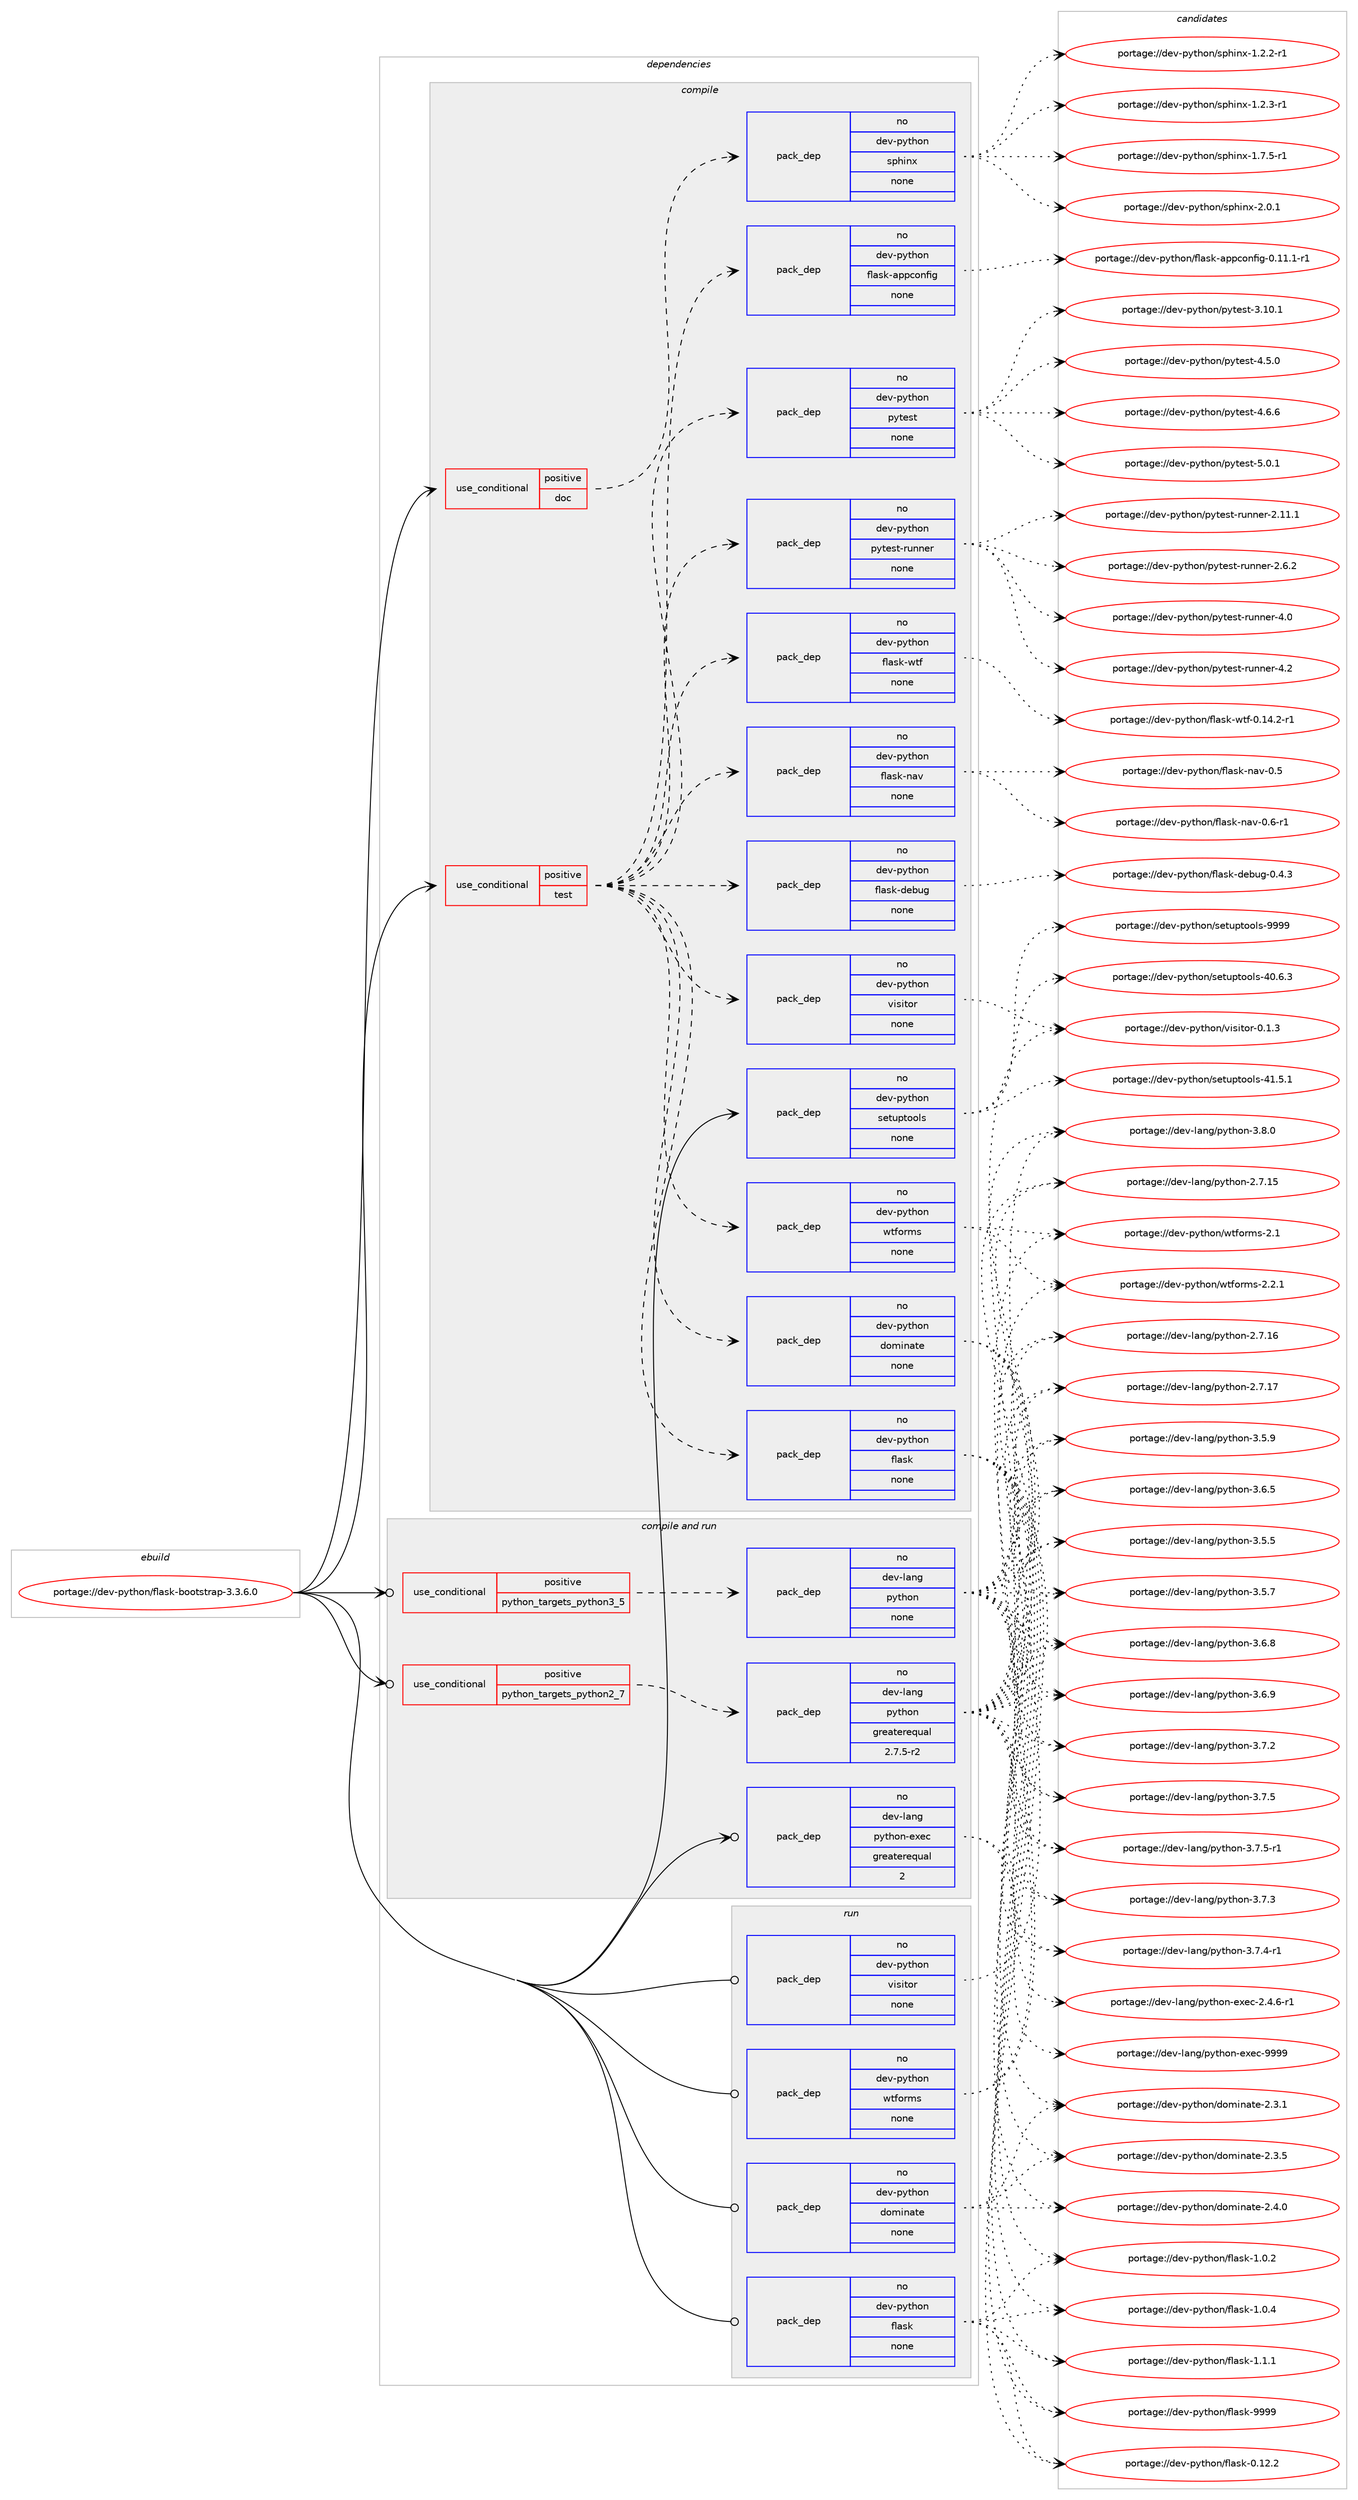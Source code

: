 digraph prolog {

# *************
# Graph options
# *************

newrank=true;
concentrate=true;
compound=true;
graph [rankdir=LR,fontname=Helvetica,fontsize=10,ranksep=1.5];#, ranksep=2.5, nodesep=0.2];
edge  [arrowhead=vee];
node  [fontname=Helvetica,fontsize=10];

# **********
# The ebuild
# **********

subgraph cluster_leftcol {
color=gray;
rank=same;
label=<<i>ebuild</i>>;
id [label="portage://dev-python/flask-bootstrap-3.3.6.0", color=red, width=4, href="../dev-python/flask-bootstrap-3.3.6.0.svg"];
}

# ****************
# The dependencies
# ****************

subgraph cluster_midcol {
color=gray;
label=<<i>dependencies</i>>;
subgraph cluster_compile {
fillcolor="#eeeeee";
style=filled;
label=<<i>compile</i>>;
subgraph cond28784 {
dependency139916 [label=<<TABLE BORDER="0" CELLBORDER="1" CELLSPACING="0" CELLPADDING="4"><TR><TD ROWSPAN="3" CELLPADDING="10">use_conditional</TD></TR><TR><TD>positive</TD></TR><TR><TD>doc</TD></TR></TABLE>>, shape=none, color=red];
subgraph pack107804 {
dependency139917 [label=<<TABLE BORDER="0" CELLBORDER="1" CELLSPACING="0" CELLPADDING="4" WIDTH="220"><TR><TD ROWSPAN="6" CELLPADDING="30">pack_dep</TD></TR><TR><TD WIDTH="110">no</TD></TR><TR><TD>dev-python</TD></TR><TR><TD>sphinx</TD></TR><TR><TD>none</TD></TR><TR><TD></TD></TR></TABLE>>, shape=none, color=blue];
}
dependency139916:e -> dependency139917:w [weight=20,style="dashed",arrowhead="vee"];
}
id:e -> dependency139916:w [weight=20,style="solid",arrowhead="vee"];
subgraph cond28785 {
dependency139918 [label=<<TABLE BORDER="0" CELLBORDER="1" CELLSPACING="0" CELLPADDING="4"><TR><TD ROWSPAN="3" CELLPADDING="10">use_conditional</TD></TR><TR><TD>positive</TD></TR><TR><TD>test</TD></TR></TABLE>>, shape=none, color=red];
subgraph pack107805 {
dependency139919 [label=<<TABLE BORDER="0" CELLBORDER="1" CELLSPACING="0" CELLPADDING="4" WIDTH="220"><TR><TD ROWSPAN="6" CELLPADDING="30">pack_dep</TD></TR><TR><TD WIDTH="110">no</TD></TR><TR><TD>dev-python</TD></TR><TR><TD>flask-appconfig</TD></TR><TR><TD>none</TD></TR><TR><TD></TD></TR></TABLE>>, shape=none, color=blue];
}
dependency139918:e -> dependency139919:w [weight=20,style="dashed",arrowhead="vee"];
subgraph pack107806 {
dependency139920 [label=<<TABLE BORDER="0" CELLBORDER="1" CELLSPACING="0" CELLPADDING="4" WIDTH="220"><TR><TD ROWSPAN="6" CELLPADDING="30">pack_dep</TD></TR><TR><TD WIDTH="110">no</TD></TR><TR><TD>dev-python</TD></TR><TR><TD>flask-debug</TD></TR><TR><TD>none</TD></TR><TR><TD></TD></TR></TABLE>>, shape=none, color=blue];
}
dependency139918:e -> dependency139920:w [weight=20,style="dashed",arrowhead="vee"];
subgraph pack107807 {
dependency139921 [label=<<TABLE BORDER="0" CELLBORDER="1" CELLSPACING="0" CELLPADDING="4" WIDTH="220"><TR><TD ROWSPAN="6" CELLPADDING="30">pack_dep</TD></TR><TR><TD WIDTH="110">no</TD></TR><TR><TD>dev-python</TD></TR><TR><TD>flask-nav</TD></TR><TR><TD>none</TD></TR><TR><TD></TD></TR></TABLE>>, shape=none, color=blue];
}
dependency139918:e -> dependency139921:w [weight=20,style="dashed",arrowhead="vee"];
subgraph pack107808 {
dependency139922 [label=<<TABLE BORDER="0" CELLBORDER="1" CELLSPACING="0" CELLPADDING="4" WIDTH="220"><TR><TD ROWSPAN="6" CELLPADDING="30">pack_dep</TD></TR><TR><TD WIDTH="110">no</TD></TR><TR><TD>dev-python</TD></TR><TR><TD>flask-wtf</TD></TR><TR><TD>none</TD></TR><TR><TD></TD></TR></TABLE>>, shape=none, color=blue];
}
dependency139918:e -> dependency139922:w [weight=20,style="dashed",arrowhead="vee"];
subgraph pack107809 {
dependency139923 [label=<<TABLE BORDER="0" CELLBORDER="1" CELLSPACING="0" CELLPADDING="4" WIDTH="220"><TR><TD ROWSPAN="6" CELLPADDING="30">pack_dep</TD></TR><TR><TD WIDTH="110">no</TD></TR><TR><TD>dev-python</TD></TR><TR><TD>pytest-runner</TD></TR><TR><TD>none</TD></TR><TR><TD></TD></TR></TABLE>>, shape=none, color=blue];
}
dependency139918:e -> dependency139923:w [weight=20,style="dashed",arrowhead="vee"];
subgraph pack107810 {
dependency139924 [label=<<TABLE BORDER="0" CELLBORDER="1" CELLSPACING="0" CELLPADDING="4" WIDTH="220"><TR><TD ROWSPAN="6" CELLPADDING="30">pack_dep</TD></TR><TR><TD WIDTH="110">no</TD></TR><TR><TD>dev-python</TD></TR><TR><TD>pytest</TD></TR><TR><TD>none</TD></TR><TR><TD></TD></TR></TABLE>>, shape=none, color=blue];
}
dependency139918:e -> dependency139924:w [weight=20,style="dashed",arrowhead="vee"];
subgraph pack107811 {
dependency139925 [label=<<TABLE BORDER="0" CELLBORDER="1" CELLSPACING="0" CELLPADDING="4" WIDTH="220"><TR><TD ROWSPAN="6" CELLPADDING="30">pack_dep</TD></TR><TR><TD WIDTH="110">no</TD></TR><TR><TD>dev-python</TD></TR><TR><TD>dominate</TD></TR><TR><TD>none</TD></TR><TR><TD></TD></TR></TABLE>>, shape=none, color=blue];
}
dependency139918:e -> dependency139925:w [weight=20,style="dashed",arrowhead="vee"];
subgraph pack107812 {
dependency139926 [label=<<TABLE BORDER="0" CELLBORDER="1" CELLSPACING="0" CELLPADDING="4" WIDTH="220"><TR><TD ROWSPAN="6" CELLPADDING="30">pack_dep</TD></TR><TR><TD WIDTH="110">no</TD></TR><TR><TD>dev-python</TD></TR><TR><TD>flask</TD></TR><TR><TD>none</TD></TR><TR><TD></TD></TR></TABLE>>, shape=none, color=blue];
}
dependency139918:e -> dependency139926:w [weight=20,style="dashed",arrowhead="vee"];
subgraph pack107813 {
dependency139927 [label=<<TABLE BORDER="0" CELLBORDER="1" CELLSPACING="0" CELLPADDING="4" WIDTH="220"><TR><TD ROWSPAN="6" CELLPADDING="30">pack_dep</TD></TR><TR><TD WIDTH="110">no</TD></TR><TR><TD>dev-python</TD></TR><TR><TD>visitor</TD></TR><TR><TD>none</TD></TR><TR><TD></TD></TR></TABLE>>, shape=none, color=blue];
}
dependency139918:e -> dependency139927:w [weight=20,style="dashed",arrowhead="vee"];
subgraph pack107814 {
dependency139928 [label=<<TABLE BORDER="0" CELLBORDER="1" CELLSPACING="0" CELLPADDING="4" WIDTH="220"><TR><TD ROWSPAN="6" CELLPADDING="30">pack_dep</TD></TR><TR><TD WIDTH="110">no</TD></TR><TR><TD>dev-python</TD></TR><TR><TD>wtforms</TD></TR><TR><TD>none</TD></TR><TR><TD></TD></TR></TABLE>>, shape=none, color=blue];
}
dependency139918:e -> dependency139928:w [weight=20,style="dashed",arrowhead="vee"];
}
id:e -> dependency139918:w [weight=20,style="solid",arrowhead="vee"];
subgraph pack107815 {
dependency139929 [label=<<TABLE BORDER="0" CELLBORDER="1" CELLSPACING="0" CELLPADDING="4" WIDTH="220"><TR><TD ROWSPAN="6" CELLPADDING="30">pack_dep</TD></TR><TR><TD WIDTH="110">no</TD></TR><TR><TD>dev-python</TD></TR><TR><TD>setuptools</TD></TR><TR><TD>none</TD></TR><TR><TD></TD></TR></TABLE>>, shape=none, color=blue];
}
id:e -> dependency139929:w [weight=20,style="solid",arrowhead="vee"];
}
subgraph cluster_compileandrun {
fillcolor="#eeeeee";
style=filled;
label=<<i>compile and run</i>>;
subgraph cond28786 {
dependency139930 [label=<<TABLE BORDER="0" CELLBORDER="1" CELLSPACING="0" CELLPADDING="4"><TR><TD ROWSPAN="3" CELLPADDING="10">use_conditional</TD></TR><TR><TD>positive</TD></TR><TR><TD>python_targets_python2_7</TD></TR></TABLE>>, shape=none, color=red];
subgraph pack107816 {
dependency139931 [label=<<TABLE BORDER="0" CELLBORDER="1" CELLSPACING="0" CELLPADDING="4" WIDTH="220"><TR><TD ROWSPAN="6" CELLPADDING="30">pack_dep</TD></TR><TR><TD WIDTH="110">no</TD></TR><TR><TD>dev-lang</TD></TR><TR><TD>python</TD></TR><TR><TD>greaterequal</TD></TR><TR><TD>2.7.5-r2</TD></TR></TABLE>>, shape=none, color=blue];
}
dependency139930:e -> dependency139931:w [weight=20,style="dashed",arrowhead="vee"];
}
id:e -> dependency139930:w [weight=20,style="solid",arrowhead="odotvee"];
subgraph cond28787 {
dependency139932 [label=<<TABLE BORDER="0" CELLBORDER="1" CELLSPACING="0" CELLPADDING="4"><TR><TD ROWSPAN="3" CELLPADDING="10">use_conditional</TD></TR><TR><TD>positive</TD></TR><TR><TD>python_targets_python3_5</TD></TR></TABLE>>, shape=none, color=red];
subgraph pack107817 {
dependency139933 [label=<<TABLE BORDER="0" CELLBORDER="1" CELLSPACING="0" CELLPADDING="4" WIDTH="220"><TR><TD ROWSPAN="6" CELLPADDING="30">pack_dep</TD></TR><TR><TD WIDTH="110">no</TD></TR><TR><TD>dev-lang</TD></TR><TR><TD>python</TD></TR><TR><TD>none</TD></TR><TR><TD></TD></TR></TABLE>>, shape=none, color=blue];
}
dependency139932:e -> dependency139933:w [weight=20,style="dashed",arrowhead="vee"];
}
id:e -> dependency139932:w [weight=20,style="solid",arrowhead="odotvee"];
subgraph pack107818 {
dependency139934 [label=<<TABLE BORDER="0" CELLBORDER="1" CELLSPACING="0" CELLPADDING="4" WIDTH="220"><TR><TD ROWSPAN="6" CELLPADDING="30">pack_dep</TD></TR><TR><TD WIDTH="110">no</TD></TR><TR><TD>dev-lang</TD></TR><TR><TD>python-exec</TD></TR><TR><TD>greaterequal</TD></TR><TR><TD>2</TD></TR></TABLE>>, shape=none, color=blue];
}
id:e -> dependency139934:w [weight=20,style="solid",arrowhead="odotvee"];
}
subgraph cluster_run {
fillcolor="#eeeeee";
style=filled;
label=<<i>run</i>>;
subgraph pack107819 {
dependency139935 [label=<<TABLE BORDER="0" CELLBORDER="1" CELLSPACING="0" CELLPADDING="4" WIDTH="220"><TR><TD ROWSPAN="6" CELLPADDING="30">pack_dep</TD></TR><TR><TD WIDTH="110">no</TD></TR><TR><TD>dev-python</TD></TR><TR><TD>dominate</TD></TR><TR><TD>none</TD></TR><TR><TD></TD></TR></TABLE>>, shape=none, color=blue];
}
id:e -> dependency139935:w [weight=20,style="solid",arrowhead="odot"];
subgraph pack107820 {
dependency139936 [label=<<TABLE BORDER="0" CELLBORDER="1" CELLSPACING="0" CELLPADDING="4" WIDTH="220"><TR><TD ROWSPAN="6" CELLPADDING="30">pack_dep</TD></TR><TR><TD WIDTH="110">no</TD></TR><TR><TD>dev-python</TD></TR><TR><TD>flask</TD></TR><TR><TD>none</TD></TR><TR><TD></TD></TR></TABLE>>, shape=none, color=blue];
}
id:e -> dependency139936:w [weight=20,style="solid",arrowhead="odot"];
subgraph pack107821 {
dependency139937 [label=<<TABLE BORDER="0" CELLBORDER="1" CELLSPACING="0" CELLPADDING="4" WIDTH="220"><TR><TD ROWSPAN="6" CELLPADDING="30">pack_dep</TD></TR><TR><TD WIDTH="110">no</TD></TR><TR><TD>dev-python</TD></TR><TR><TD>visitor</TD></TR><TR><TD>none</TD></TR><TR><TD></TD></TR></TABLE>>, shape=none, color=blue];
}
id:e -> dependency139937:w [weight=20,style="solid",arrowhead="odot"];
subgraph pack107822 {
dependency139938 [label=<<TABLE BORDER="0" CELLBORDER="1" CELLSPACING="0" CELLPADDING="4" WIDTH="220"><TR><TD ROWSPAN="6" CELLPADDING="30">pack_dep</TD></TR><TR><TD WIDTH="110">no</TD></TR><TR><TD>dev-python</TD></TR><TR><TD>wtforms</TD></TR><TR><TD>none</TD></TR><TR><TD></TD></TR></TABLE>>, shape=none, color=blue];
}
id:e -> dependency139938:w [weight=20,style="solid",arrowhead="odot"];
}
}

# **************
# The candidates
# **************

subgraph cluster_choices {
rank=same;
color=gray;
label=<<i>candidates</i>>;

subgraph choice107804 {
color=black;
nodesep=1;
choiceportage10010111845112121116104111110471151121041051101204549465046504511449 [label="portage://dev-python/sphinx-1.2.2-r1", color=red, width=4,href="../dev-python/sphinx-1.2.2-r1.svg"];
choiceportage10010111845112121116104111110471151121041051101204549465046514511449 [label="portage://dev-python/sphinx-1.2.3-r1", color=red, width=4,href="../dev-python/sphinx-1.2.3-r1.svg"];
choiceportage10010111845112121116104111110471151121041051101204549465546534511449 [label="portage://dev-python/sphinx-1.7.5-r1", color=red, width=4,href="../dev-python/sphinx-1.7.5-r1.svg"];
choiceportage1001011184511212111610411111047115112104105110120455046484649 [label="portage://dev-python/sphinx-2.0.1", color=red, width=4,href="../dev-python/sphinx-2.0.1.svg"];
dependency139917:e -> choiceportage10010111845112121116104111110471151121041051101204549465046504511449:w [style=dotted,weight="100"];
dependency139917:e -> choiceportage10010111845112121116104111110471151121041051101204549465046514511449:w [style=dotted,weight="100"];
dependency139917:e -> choiceportage10010111845112121116104111110471151121041051101204549465546534511449:w [style=dotted,weight="100"];
dependency139917:e -> choiceportage1001011184511212111610411111047115112104105110120455046484649:w [style=dotted,weight="100"];
}
subgraph choice107805 {
color=black;
nodesep=1;
choiceportage100101118451121211161041111104710210897115107459711211299111110102105103454846494946494511449 [label="portage://dev-python/flask-appconfig-0.11.1-r1", color=red, width=4,href="../dev-python/flask-appconfig-0.11.1-r1.svg"];
dependency139919:e -> choiceportage100101118451121211161041111104710210897115107459711211299111110102105103454846494946494511449:w [style=dotted,weight="100"];
}
subgraph choice107806 {
color=black;
nodesep=1;
choiceportage1001011184511212111610411111047102108971151074510010198117103454846524651 [label="portage://dev-python/flask-debug-0.4.3", color=red, width=4,href="../dev-python/flask-debug-0.4.3.svg"];
dependency139920:e -> choiceportage1001011184511212111610411111047102108971151074510010198117103454846524651:w [style=dotted,weight="100"];
}
subgraph choice107807 {
color=black;
nodesep=1;
choiceportage100101118451121211161041111104710210897115107451109711845484653 [label="portage://dev-python/flask-nav-0.5", color=red, width=4,href="../dev-python/flask-nav-0.5.svg"];
choiceportage1001011184511212111610411111047102108971151074511097118454846544511449 [label="portage://dev-python/flask-nav-0.6-r1", color=red, width=4,href="../dev-python/flask-nav-0.6-r1.svg"];
dependency139921:e -> choiceportage100101118451121211161041111104710210897115107451109711845484653:w [style=dotted,weight="100"];
dependency139921:e -> choiceportage1001011184511212111610411111047102108971151074511097118454846544511449:w [style=dotted,weight="100"];
}
subgraph choice107808 {
color=black;
nodesep=1;
choiceportage10010111845112121116104111110471021089711510745119116102454846495246504511449 [label="portage://dev-python/flask-wtf-0.14.2-r1", color=red, width=4,href="../dev-python/flask-wtf-0.14.2-r1.svg"];
dependency139922:e -> choiceportage10010111845112121116104111110471021089711510745119116102454846495246504511449:w [style=dotted,weight="100"];
}
subgraph choice107809 {
color=black;
nodesep=1;
choiceportage10010111845112121116104111110471121211161011151164511411711011010111445504649494649 [label="portage://dev-python/pytest-runner-2.11.1", color=red, width=4,href="../dev-python/pytest-runner-2.11.1.svg"];
choiceportage100101118451121211161041111104711212111610111511645114117110110101114455046544650 [label="portage://dev-python/pytest-runner-2.6.2", color=red, width=4,href="../dev-python/pytest-runner-2.6.2.svg"];
choiceportage10010111845112121116104111110471121211161011151164511411711011010111445524648 [label="portage://dev-python/pytest-runner-4.0", color=red, width=4,href="../dev-python/pytest-runner-4.0.svg"];
choiceportage10010111845112121116104111110471121211161011151164511411711011010111445524650 [label="portage://dev-python/pytest-runner-4.2", color=red, width=4,href="../dev-python/pytest-runner-4.2.svg"];
dependency139923:e -> choiceportage10010111845112121116104111110471121211161011151164511411711011010111445504649494649:w [style=dotted,weight="100"];
dependency139923:e -> choiceportage100101118451121211161041111104711212111610111511645114117110110101114455046544650:w [style=dotted,weight="100"];
dependency139923:e -> choiceportage10010111845112121116104111110471121211161011151164511411711011010111445524648:w [style=dotted,weight="100"];
dependency139923:e -> choiceportage10010111845112121116104111110471121211161011151164511411711011010111445524650:w [style=dotted,weight="100"];
}
subgraph choice107810 {
color=black;
nodesep=1;
choiceportage100101118451121211161041111104711212111610111511645514649484649 [label="portage://dev-python/pytest-3.10.1", color=red, width=4,href="../dev-python/pytest-3.10.1.svg"];
choiceportage1001011184511212111610411111047112121116101115116455246534648 [label="portage://dev-python/pytest-4.5.0", color=red, width=4,href="../dev-python/pytest-4.5.0.svg"];
choiceportage1001011184511212111610411111047112121116101115116455246544654 [label="portage://dev-python/pytest-4.6.6", color=red, width=4,href="../dev-python/pytest-4.6.6.svg"];
choiceportage1001011184511212111610411111047112121116101115116455346484649 [label="portage://dev-python/pytest-5.0.1", color=red, width=4,href="../dev-python/pytest-5.0.1.svg"];
dependency139924:e -> choiceportage100101118451121211161041111104711212111610111511645514649484649:w [style=dotted,weight="100"];
dependency139924:e -> choiceportage1001011184511212111610411111047112121116101115116455246534648:w [style=dotted,weight="100"];
dependency139924:e -> choiceportage1001011184511212111610411111047112121116101115116455246544654:w [style=dotted,weight="100"];
dependency139924:e -> choiceportage1001011184511212111610411111047112121116101115116455346484649:w [style=dotted,weight="100"];
}
subgraph choice107811 {
color=black;
nodesep=1;
choiceportage100101118451121211161041111104710011110910511097116101455046514649 [label="portage://dev-python/dominate-2.3.1", color=red, width=4,href="../dev-python/dominate-2.3.1.svg"];
choiceportage100101118451121211161041111104710011110910511097116101455046514653 [label="portage://dev-python/dominate-2.3.5", color=red, width=4,href="../dev-python/dominate-2.3.5.svg"];
choiceportage100101118451121211161041111104710011110910511097116101455046524648 [label="portage://dev-python/dominate-2.4.0", color=red, width=4,href="../dev-python/dominate-2.4.0.svg"];
dependency139925:e -> choiceportage100101118451121211161041111104710011110910511097116101455046514649:w [style=dotted,weight="100"];
dependency139925:e -> choiceportage100101118451121211161041111104710011110910511097116101455046514653:w [style=dotted,weight="100"];
dependency139925:e -> choiceportage100101118451121211161041111104710011110910511097116101455046524648:w [style=dotted,weight="100"];
}
subgraph choice107812 {
color=black;
nodesep=1;
choiceportage10010111845112121116104111110471021089711510745484649504650 [label="portage://dev-python/flask-0.12.2", color=red, width=4,href="../dev-python/flask-0.12.2.svg"];
choiceportage100101118451121211161041111104710210897115107454946484650 [label="portage://dev-python/flask-1.0.2", color=red, width=4,href="../dev-python/flask-1.0.2.svg"];
choiceportage100101118451121211161041111104710210897115107454946484652 [label="portage://dev-python/flask-1.0.4", color=red, width=4,href="../dev-python/flask-1.0.4.svg"];
choiceportage100101118451121211161041111104710210897115107454946494649 [label="portage://dev-python/flask-1.1.1", color=red, width=4,href="../dev-python/flask-1.1.1.svg"];
choiceportage1001011184511212111610411111047102108971151074557575757 [label="portage://dev-python/flask-9999", color=red, width=4,href="../dev-python/flask-9999.svg"];
dependency139926:e -> choiceportage10010111845112121116104111110471021089711510745484649504650:w [style=dotted,weight="100"];
dependency139926:e -> choiceportage100101118451121211161041111104710210897115107454946484650:w [style=dotted,weight="100"];
dependency139926:e -> choiceportage100101118451121211161041111104710210897115107454946484652:w [style=dotted,weight="100"];
dependency139926:e -> choiceportage100101118451121211161041111104710210897115107454946494649:w [style=dotted,weight="100"];
dependency139926:e -> choiceportage1001011184511212111610411111047102108971151074557575757:w [style=dotted,weight="100"];
}
subgraph choice107813 {
color=black;
nodesep=1;
choiceportage1001011184511212111610411111047118105115105116111114454846494651 [label="portage://dev-python/visitor-0.1.3", color=red, width=4,href="../dev-python/visitor-0.1.3.svg"];
dependency139927:e -> choiceportage1001011184511212111610411111047118105115105116111114454846494651:w [style=dotted,weight="100"];
}
subgraph choice107814 {
color=black;
nodesep=1;
choiceportage100101118451121211161041111104711911610211111410911545504649 [label="portage://dev-python/wtforms-2.1", color=red, width=4,href="../dev-python/wtforms-2.1.svg"];
choiceportage1001011184511212111610411111047119116102111114109115455046504649 [label="portage://dev-python/wtforms-2.2.1", color=red, width=4,href="../dev-python/wtforms-2.2.1.svg"];
dependency139928:e -> choiceportage100101118451121211161041111104711911610211111410911545504649:w [style=dotted,weight="100"];
dependency139928:e -> choiceportage1001011184511212111610411111047119116102111114109115455046504649:w [style=dotted,weight="100"];
}
subgraph choice107815 {
color=black;
nodesep=1;
choiceportage100101118451121211161041111104711510111611711211611111110811545524846544651 [label="portage://dev-python/setuptools-40.6.3", color=red, width=4,href="../dev-python/setuptools-40.6.3.svg"];
choiceportage100101118451121211161041111104711510111611711211611111110811545524946534649 [label="portage://dev-python/setuptools-41.5.1", color=red, width=4,href="../dev-python/setuptools-41.5.1.svg"];
choiceportage10010111845112121116104111110471151011161171121161111111081154557575757 [label="portage://dev-python/setuptools-9999", color=red, width=4,href="../dev-python/setuptools-9999.svg"];
dependency139929:e -> choiceportage100101118451121211161041111104711510111611711211611111110811545524846544651:w [style=dotted,weight="100"];
dependency139929:e -> choiceportage100101118451121211161041111104711510111611711211611111110811545524946534649:w [style=dotted,weight="100"];
dependency139929:e -> choiceportage10010111845112121116104111110471151011161171121161111111081154557575757:w [style=dotted,weight="100"];
}
subgraph choice107816 {
color=black;
nodesep=1;
choiceportage10010111845108971101034711212111610411111045504655464953 [label="portage://dev-lang/python-2.7.15", color=red, width=4,href="../dev-lang/python-2.7.15.svg"];
choiceportage10010111845108971101034711212111610411111045504655464954 [label="portage://dev-lang/python-2.7.16", color=red, width=4,href="../dev-lang/python-2.7.16.svg"];
choiceportage10010111845108971101034711212111610411111045504655464955 [label="portage://dev-lang/python-2.7.17", color=red, width=4,href="../dev-lang/python-2.7.17.svg"];
choiceportage100101118451089711010347112121116104111110455146534653 [label="portage://dev-lang/python-3.5.5", color=red, width=4,href="../dev-lang/python-3.5.5.svg"];
choiceportage100101118451089711010347112121116104111110455146534655 [label="portage://dev-lang/python-3.5.7", color=red, width=4,href="../dev-lang/python-3.5.7.svg"];
choiceportage100101118451089711010347112121116104111110455146534657 [label="portage://dev-lang/python-3.5.9", color=red, width=4,href="../dev-lang/python-3.5.9.svg"];
choiceportage100101118451089711010347112121116104111110455146544653 [label="portage://dev-lang/python-3.6.5", color=red, width=4,href="../dev-lang/python-3.6.5.svg"];
choiceportage100101118451089711010347112121116104111110455146544656 [label="portage://dev-lang/python-3.6.8", color=red, width=4,href="../dev-lang/python-3.6.8.svg"];
choiceportage100101118451089711010347112121116104111110455146544657 [label="portage://dev-lang/python-3.6.9", color=red, width=4,href="../dev-lang/python-3.6.9.svg"];
choiceportage100101118451089711010347112121116104111110455146554650 [label="portage://dev-lang/python-3.7.2", color=red, width=4,href="../dev-lang/python-3.7.2.svg"];
choiceportage100101118451089711010347112121116104111110455146554651 [label="portage://dev-lang/python-3.7.3", color=red, width=4,href="../dev-lang/python-3.7.3.svg"];
choiceportage1001011184510897110103471121211161041111104551465546524511449 [label="portage://dev-lang/python-3.7.4-r1", color=red, width=4,href="../dev-lang/python-3.7.4-r1.svg"];
choiceportage100101118451089711010347112121116104111110455146554653 [label="portage://dev-lang/python-3.7.5", color=red, width=4,href="../dev-lang/python-3.7.5.svg"];
choiceportage1001011184510897110103471121211161041111104551465546534511449 [label="portage://dev-lang/python-3.7.5-r1", color=red, width=4,href="../dev-lang/python-3.7.5-r1.svg"];
choiceportage100101118451089711010347112121116104111110455146564648 [label="portage://dev-lang/python-3.8.0", color=red, width=4,href="../dev-lang/python-3.8.0.svg"];
dependency139931:e -> choiceportage10010111845108971101034711212111610411111045504655464953:w [style=dotted,weight="100"];
dependency139931:e -> choiceportage10010111845108971101034711212111610411111045504655464954:w [style=dotted,weight="100"];
dependency139931:e -> choiceportage10010111845108971101034711212111610411111045504655464955:w [style=dotted,weight="100"];
dependency139931:e -> choiceportage100101118451089711010347112121116104111110455146534653:w [style=dotted,weight="100"];
dependency139931:e -> choiceportage100101118451089711010347112121116104111110455146534655:w [style=dotted,weight="100"];
dependency139931:e -> choiceportage100101118451089711010347112121116104111110455146534657:w [style=dotted,weight="100"];
dependency139931:e -> choiceportage100101118451089711010347112121116104111110455146544653:w [style=dotted,weight="100"];
dependency139931:e -> choiceportage100101118451089711010347112121116104111110455146544656:w [style=dotted,weight="100"];
dependency139931:e -> choiceportage100101118451089711010347112121116104111110455146544657:w [style=dotted,weight="100"];
dependency139931:e -> choiceportage100101118451089711010347112121116104111110455146554650:w [style=dotted,weight="100"];
dependency139931:e -> choiceportage100101118451089711010347112121116104111110455146554651:w [style=dotted,weight="100"];
dependency139931:e -> choiceportage1001011184510897110103471121211161041111104551465546524511449:w [style=dotted,weight="100"];
dependency139931:e -> choiceportage100101118451089711010347112121116104111110455146554653:w [style=dotted,weight="100"];
dependency139931:e -> choiceportage1001011184510897110103471121211161041111104551465546534511449:w [style=dotted,weight="100"];
dependency139931:e -> choiceportage100101118451089711010347112121116104111110455146564648:w [style=dotted,weight="100"];
}
subgraph choice107817 {
color=black;
nodesep=1;
choiceportage10010111845108971101034711212111610411111045504655464953 [label="portage://dev-lang/python-2.7.15", color=red, width=4,href="../dev-lang/python-2.7.15.svg"];
choiceportage10010111845108971101034711212111610411111045504655464954 [label="portage://dev-lang/python-2.7.16", color=red, width=4,href="../dev-lang/python-2.7.16.svg"];
choiceportage10010111845108971101034711212111610411111045504655464955 [label="portage://dev-lang/python-2.7.17", color=red, width=4,href="../dev-lang/python-2.7.17.svg"];
choiceportage100101118451089711010347112121116104111110455146534653 [label="portage://dev-lang/python-3.5.5", color=red, width=4,href="../dev-lang/python-3.5.5.svg"];
choiceportage100101118451089711010347112121116104111110455146534655 [label="portage://dev-lang/python-3.5.7", color=red, width=4,href="../dev-lang/python-3.5.7.svg"];
choiceportage100101118451089711010347112121116104111110455146534657 [label="portage://dev-lang/python-3.5.9", color=red, width=4,href="../dev-lang/python-3.5.9.svg"];
choiceportage100101118451089711010347112121116104111110455146544653 [label="portage://dev-lang/python-3.6.5", color=red, width=4,href="../dev-lang/python-3.6.5.svg"];
choiceportage100101118451089711010347112121116104111110455146544656 [label="portage://dev-lang/python-3.6.8", color=red, width=4,href="../dev-lang/python-3.6.8.svg"];
choiceportage100101118451089711010347112121116104111110455146544657 [label="portage://dev-lang/python-3.6.9", color=red, width=4,href="../dev-lang/python-3.6.9.svg"];
choiceportage100101118451089711010347112121116104111110455146554650 [label="portage://dev-lang/python-3.7.2", color=red, width=4,href="../dev-lang/python-3.7.2.svg"];
choiceportage100101118451089711010347112121116104111110455146554651 [label="portage://dev-lang/python-3.7.3", color=red, width=4,href="../dev-lang/python-3.7.3.svg"];
choiceportage1001011184510897110103471121211161041111104551465546524511449 [label="portage://dev-lang/python-3.7.4-r1", color=red, width=4,href="../dev-lang/python-3.7.4-r1.svg"];
choiceportage100101118451089711010347112121116104111110455146554653 [label="portage://dev-lang/python-3.7.5", color=red, width=4,href="../dev-lang/python-3.7.5.svg"];
choiceportage1001011184510897110103471121211161041111104551465546534511449 [label="portage://dev-lang/python-3.7.5-r1", color=red, width=4,href="../dev-lang/python-3.7.5-r1.svg"];
choiceportage100101118451089711010347112121116104111110455146564648 [label="portage://dev-lang/python-3.8.0", color=red, width=4,href="../dev-lang/python-3.8.0.svg"];
dependency139933:e -> choiceportage10010111845108971101034711212111610411111045504655464953:w [style=dotted,weight="100"];
dependency139933:e -> choiceportage10010111845108971101034711212111610411111045504655464954:w [style=dotted,weight="100"];
dependency139933:e -> choiceportage10010111845108971101034711212111610411111045504655464955:w [style=dotted,weight="100"];
dependency139933:e -> choiceportage100101118451089711010347112121116104111110455146534653:w [style=dotted,weight="100"];
dependency139933:e -> choiceportage100101118451089711010347112121116104111110455146534655:w [style=dotted,weight="100"];
dependency139933:e -> choiceportage100101118451089711010347112121116104111110455146534657:w [style=dotted,weight="100"];
dependency139933:e -> choiceportage100101118451089711010347112121116104111110455146544653:w [style=dotted,weight="100"];
dependency139933:e -> choiceportage100101118451089711010347112121116104111110455146544656:w [style=dotted,weight="100"];
dependency139933:e -> choiceportage100101118451089711010347112121116104111110455146544657:w [style=dotted,weight="100"];
dependency139933:e -> choiceportage100101118451089711010347112121116104111110455146554650:w [style=dotted,weight="100"];
dependency139933:e -> choiceportage100101118451089711010347112121116104111110455146554651:w [style=dotted,weight="100"];
dependency139933:e -> choiceportage1001011184510897110103471121211161041111104551465546524511449:w [style=dotted,weight="100"];
dependency139933:e -> choiceportage100101118451089711010347112121116104111110455146554653:w [style=dotted,weight="100"];
dependency139933:e -> choiceportage1001011184510897110103471121211161041111104551465546534511449:w [style=dotted,weight="100"];
dependency139933:e -> choiceportage100101118451089711010347112121116104111110455146564648:w [style=dotted,weight="100"];
}
subgraph choice107818 {
color=black;
nodesep=1;
choiceportage10010111845108971101034711212111610411111045101120101994550465246544511449 [label="portage://dev-lang/python-exec-2.4.6-r1", color=red, width=4,href="../dev-lang/python-exec-2.4.6-r1.svg"];
choiceportage10010111845108971101034711212111610411111045101120101994557575757 [label="portage://dev-lang/python-exec-9999", color=red, width=4,href="../dev-lang/python-exec-9999.svg"];
dependency139934:e -> choiceportage10010111845108971101034711212111610411111045101120101994550465246544511449:w [style=dotted,weight="100"];
dependency139934:e -> choiceportage10010111845108971101034711212111610411111045101120101994557575757:w [style=dotted,weight="100"];
}
subgraph choice107819 {
color=black;
nodesep=1;
choiceportage100101118451121211161041111104710011110910511097116101455046514649 [label="portage://dev-python/dominate-2.3.1", color=red, width=4,href="../dev-python/dominate-2.3.1.svg"];
choiceportage100101118451121211161041111104710011110910511097116101455046514653 [label="portage://dev-python/dominate-2.3.5", color=red, width=4,href="../dev-python/dominate-2.3.5.svg"];
choiceportage100101118451121211161041111104710011110910511097116101455046524648 [label="portage://dev-python/dominate-2.4.0", color=red, width=4,href="../dev-python/dominate-2.4.0.svg"];
dependency139935:e -> choiceportage100101118451121211161041111104710011110910511097116101455046514649:w [style=dotted,weight="100"];
dependency139935:e -> choiceportage100101118451121211161041111104710011110910511097116101455046514653:w [style=dotted,weight="100"];
dependency139935:e -> choiceportage100101118451121211161041111104710011110910511097116101455046524648:w [style=dotted,weight="100"];
}
subgraph choice107820 {
color=black;
nodesep=1;
choiceportage10010111845112121116104111110471021089711510745484649504650 [label="portage://dev-python/flask-0.12.2", color=red, width=4,href="../dev-python/flask-0.12.2.svg"];
choiceportage100101118451121211161041111104710210897115107454946484650 [label="portage://dev-python/flask-1.0.2", color=red, width=4,href="../dev-python/flask-1.0.2.svg"];
choiceportage100101118451121211161041111104710210897115107454946484652 [label="portage://dev-python/flask-1.0.4", color=red, width=4,href="../dev-python/flask-1.0.4.svg"];
choiceportage100101118451121211161041111104710210897115107454946494649 [label="portage://dev-python/flask-1.1.1", color=red, width=4,href="../dev-python/flask-1.1.1.svg"];
choiceportage1001011184511212111610411111047102108971151074557575757 [label="portage://dev-python/flask-9999", color=red, width=4,href="../dev-python/flask-9999.svg"];
dependency139936:e -> choiceportage10010111845112121116104111110471021089711510745484649504650:w [style=dotted,weight="100"];
dependency139936:e -> choiceportage100101118451121211161041111104710210897115107454946484650:w [style=dotted,weight="100"];
dependency139936:e -> choiceportage100101118451121211161041111104710210897115107454946484652:w [style=dotted,weight="100"];
dependency139936:e -> choiceportage100101118451121211161041111104710210897115107454946494649:w [style=dotted,weight="100"];
dependency139936:e -> choiceportage1001011184511212111610411111047102108971151074557575757:w [style=dotted,weight="100"];
}
subgraph choice107821 {
color=black;
nodesep=1;
choiceportage1001011184511212111610411111047118105115105116111114454846494651 [label="portage://dev-python/visitor-0.1.3", color=red, width=4,href="../dev-python/visitor-0.1.3.svg"];
dependency139937:e -> choiceportage1001011184511212111610411111047118105115105116111114454846494651:w [style=dotted,weight="100"];
}
subgraph choice107822 {
color=black;
nodesep=1;
choiceportage100101118451121211161041111104711911610211111410911545504649 [label="portage://dev-python/wtforms-2.1", color=red, width=4,href="../dev-python/wtforms-2.1.svg"];
choiceportage1001011184511212111610411111047119116102111114109115455046504649 [label="portage://dev-python/wtforms-2.2.1", color=red, width=4,href="../dev-python/wtforms-2.2.1.svg"];
dependency139938:e -> choiceportage100101118451121211161041111104711911610211111410911545504649:w [style=dotted,weight="100"];
dependency139938:e -> choiceportage1001011184511212111610411111047119116102111114109115455046504649:w [style=dotted,weight="100"];
}
}

}
